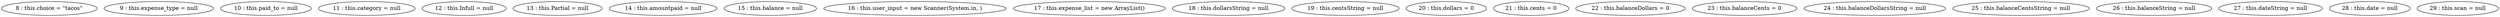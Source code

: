 digraph G {
"8 : this.choice = \"tacos\""
"9 : this.expense_type = null"
"10 : this.paid_to = null"
"11 : this.category = null"
"12 : this.Infull = null"
"13 : this.Partial = null"
"14 : this.amountpaid = null"
"15 : this.balance = null"
"16 : this.user_input = new Scanner(System.in, )"
"17 : this.expense_list = new ArrayList()"
"18 : this.dollarsString = null"
"19 : this.centsString = null"
"20 : this.dollars = 0"
"21 : this.cents = 0"
"22 : this.balanceDollars = 0"
"23 : this.balanceCents = 0"
"24 : this.balanceDollarsString = null"
"25 : this.balanceCentsString = null"
"26 : this.balanceString = null"
"27 : this.dateString = null"
"28 : this.date = null"
"29 : this.scan = null"
}
